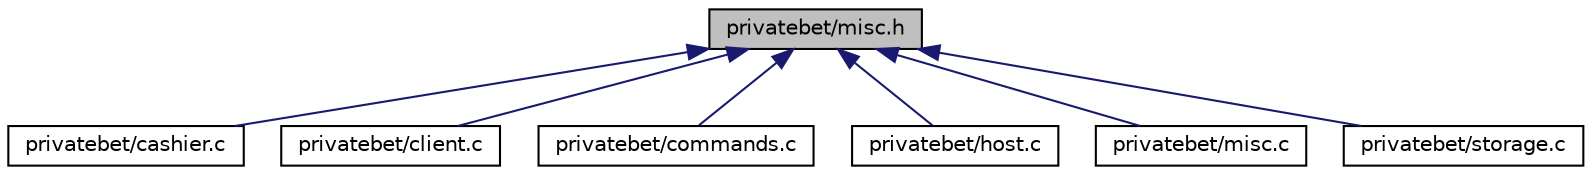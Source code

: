 digraph "privatebet/misc.h"
{
 // INTERACTIVE_SVG=YES
 // LATEX_PDF_SIZE
  edge [fontname="Helvetica",fontsize="10",labelfontname="Helvetica",labelfontsize="10"];
  node [fontname="Helvetica",fontsize="10",shape=record];
  Node1 [label="privatebet/misc.h",height=0.2,width=0.4,color="black", fillcolor="grey75", style="filled", fontcolor="black",tooltip=" "];
  Node1 -> Node2 [dir="back",color="midnightblue",fontsize="10",style="solid",fontname="Helvetica"];
  Node2 [label="privatebet/cashier.c",height=0.2,width=0.4,color="black", fillcolor="white", style="filled",URL="$de/d4f/cashier_8c.html",tooltip=" "];
  Node1 -> Node3 [dir="back",color="midnightblue",fontsize="10",style="solid",fontname="Helvetica"];
  Node3 [label="privatebet/client.c",height=0.2,width=0.4,color="black", fillcolor="white", style="filled",URL="$dd/d93/client_8c.html",tooltip=" "];
  Node1 -> Node4 [dir="back",color="midnightblue",fontsize="10",style="solid",fontname="Helvetica"];
  Node4 [label="privatebet/commands.c",height=0.2,width=0.4,color="black", fillcolor="white", style="filled",URL="$de/d21/commands_8c.html",tooltip=" "];
  Node1 -> Node5 [dir="back",color="midnightblue",fontsize="10",style="solid",fontname="Helvetica"];
  Node5 [label="privatebet/host.c",height=0.2,width=0.4,color="black", fillcolor="white", style="filled",URL="$df/da9/host_8c.html",tooltip=" "];
  Node1 -> Node6 [dir="back",color="midnightblue",fontsize="10",style="solid",fontname="Helvetica"];
  Node6 [label="privatebet/misc.c",height=0.2,width=0.4,color="black", fillcolor="white", style="filled",URL="$d0/ddb/misc_8c.html",tooltip=" "];
  Node1 -> Node7 [dir="back",color="midnightblue",fontsize="10",style="solid",fontname="Helvetica"];
  Node7 [label="privatebet/storage.c",height=0.2,width=0.4,color="black", fillcolor="white", style="filled",URL="$d2/dd2/storage_8c.html",tooltip=" "];
}

